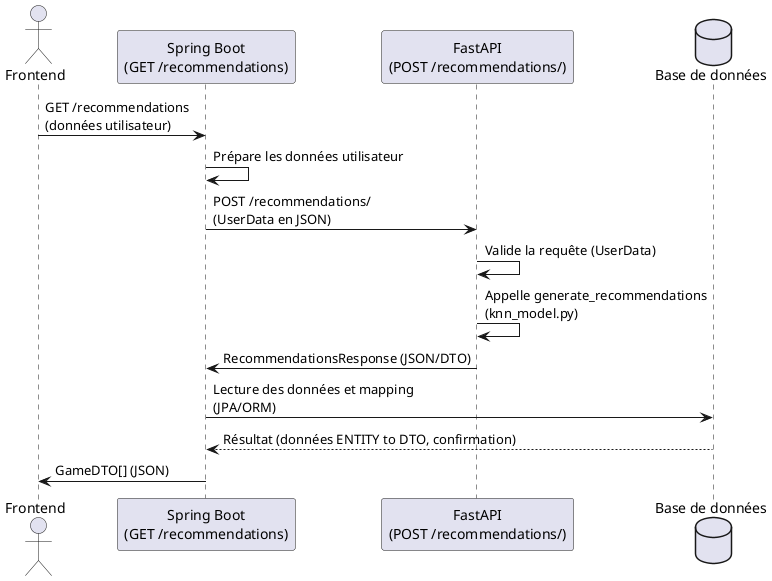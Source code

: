@startuml
actor Frontend
participant "Spring Boot\n(GET /recommendations)" as SpringBoot
participant "FastAPI\n(POST /recommendations/)" as FastAPI
database "Base de données" as DB

Frontend -> SpringBoot : GET /recommendations\n(données utilisateur)
SpringBoot -> SpringBoot : Prépare les données utilisateur
SpringBoot -> FastAPI : POST /recommendations/\n(UserData en JSON)
FastAPI -> FastAPI : Valide la requête (UserData)
FastAPI -> FastAPI : Appelle generate_recommendations\n(knn_model.py)
FastAPI -> SpringBoot : RecommendationsResponse (JSON/DTO)
SpringBoot -> DB : Lecture des données et mapping\n(JPA/ORM)
DB --> SpringBoot : Résultat (données ENTITY to DTO, confirmation)
SpringBoot -> Frontend : GameDTO[] (JSON)
@enduml